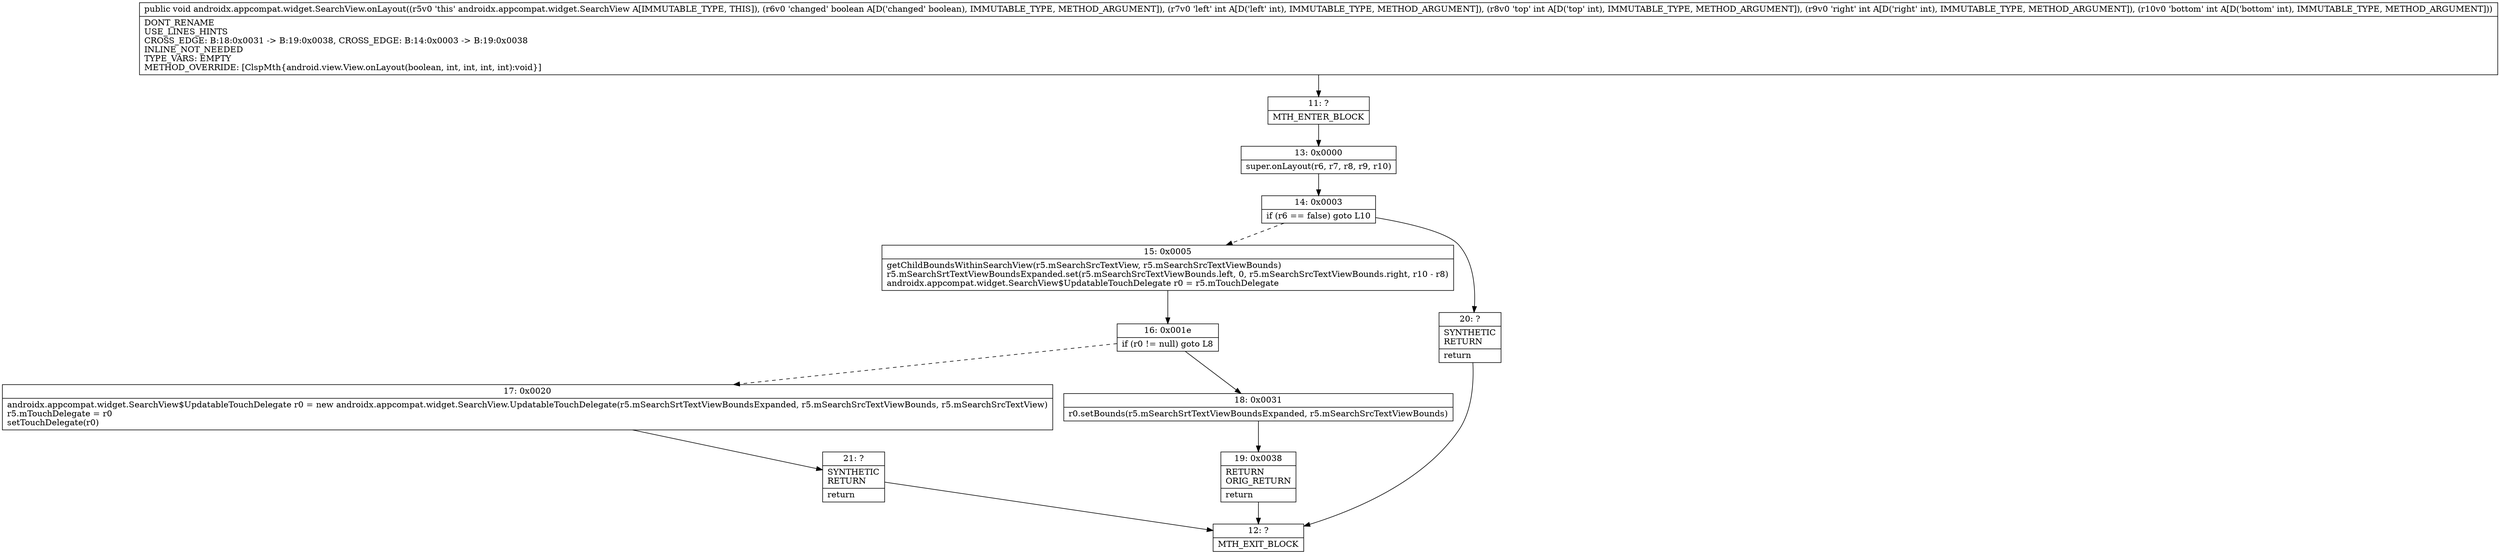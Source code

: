 digraph "CFG forandroidx.appcompat.widget.SearchView.onLayout(ZIIII)V" {
Node_11 [shape=record,label="{11\:\ ?|MTH_ENTER_BLOCK\l}"];
Node_13 [shape=record,label="{13\:\ 0x0000|super.onLayout(r6, r7, r8, r9, r10)\l}"];
Node_14 [shape=record,label="{14\:\ 0x0003|if (r6 == false) goto L10\l}"];
Node_15 [shape=record,label="{15\:\ 0x0005|getChildBoundsWithinSearchView(r5.mSearchSrcTextView, r5.mSearchSrcTextViewBounds)\lr5.mSearchSrtTextViewBoundsExpanded.set(r5.mSearchSrcTextViewBounds.left, 0, r5.mSearchSrcTextViewBounds.right, r10 \- r8)\landroidx.appcompat.widget.SearchView$UpdatableTouchDelegate r0 = r5.mTouchDelegate\l}"];
Node_16 [shape=record,label="{16\:\ 0x001e|if (r0 != null) goto L8\l}"];
Node_17 [shape=record,label="{17\:\ 0x0020|androidx.appcompat.widget.SearchView$UpdatableTouchDelegate r0 = new androidx.appcompat.widget.SearchView.UpdatableTouchDelegate(r5.mSearchSrtTextViewBoundsExpanded, r5.mSearchSrcTextViewBounds, r5.mSearchSrcTextView)\lr5.mTouchDelegate = r0\lsetTouchDelegate(r0)\l}"];
Node_21 [shape=record,label="{21\:\ ?|SYNTHETIC\lRETURN\l|return\l}"];
Node_12 [shape=record,label="{12\:\ ?|MTH_EXIT_BLOCK\l}"];
Node_18 [shape=record,label="{18\:\ 0x0031|r0.setBounds(r5.mSearchSrtTextViewBoundsExpanded, r5.mSearchSrcTextViewBounds)\l}"];
Node_19 [shape=record,label="{19\:\ 0x0038|RETURN\lORIG_RETURN\l|return\l}"];
Node_20 [shape=record,label="{20\:\ ?|SYNTHETIC\lRETURN\l|return\l}"];
MethodNode[shape=record,label="{public void androidx.appcompat.widget.SearchView.onLayout((r5v0 'this' androidx.appcompat.widget.SearchView A[IMMUTABLE_TYPE, THIS]), (r6v0 'changed' boolean A[D('changed' boolean), IMMUTABLE_TYPE, METHOD_ARGUMENT]), (r7v0 'left' int A[D('left' int), IMMUTABLE_TYPE, METHOD_ARGUMENT]), (r8v0 'top' int A[D('top' int), IMMUTABLE_TYPE, METHOD_ARGUMENT]), (r9v0 'right' int A[D('right' int), IMMUTABLE_TYPE, METHOD_ARGUMENT]), (r10v0 'bottom' int A[D('bottom' int), IMMUTABLE_TYPE, METHOD_ARGUMENT]))  | DONT_RENAME\lUSE_LINES_HINTS\lCROSS_EDGE: B:18:0x0031 \-\> B:19:0x0038, CROSS_EDGE: B:14:0x0003 \-\> B:19:0x0038\lINLINE_NOT_NEEDED\lTYPE_VARS: EMPTY\lMETHOD_OVERRIDE: [ClspMth\{android.view.View.onLayout(boolean, int, int, int, int):void\}]\l}"];
MethodNode -> Node_11;Node_11 -> Node_13;
Node_13 -> Node_14;
Node_14 -> Node_15[style=dashed];
Node_14 -> Node_20;
Node_15 -> Node_16;
Node_16 -> Node_17[style=dashed];
Node_16 -> Node_18;
Node_17 -> Node_21;
Node_21 -> Node_12;
Node_18 -> Node_19;
Node_19 -> Node_12;
Node_20 -> Node_12;
}

